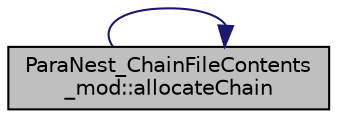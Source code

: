 digraph "ParaNest_ChainFileContents_mod::allocateChain"
{
 // LATEX_PDF_SIZE
  edge [fontname="Helvetica",fontsize="10",labelfontname="Helvetica",labelfontsize="10"];
  node [fontname="Helvetica",fontsize="10",shape=record];
  rankdir="LR";
  Node1 [label="ParaNest_ChainFileContents\l_mod::allocateChain",height=0.2,width=0.4,color="black", fillcolor="grey75", style="filled", fontcolor="black",tooltip="This is the constructor of the class ChainFileContents_type.  Return an object of class ChainFileCont..."];
  Node1 -> Node1 [color="midnightblue",fontsize="10",style="solid",fontname="Helvetica"];
}

